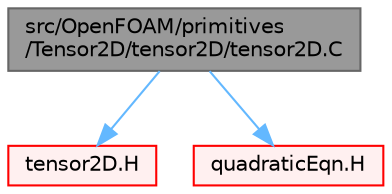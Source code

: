 digraph "src/OpenFOAM/primitives/Tensor2D/tensor2D/tensor2D.C"
{
 // LATEX_PDF_SIZE
  bgcolor="transparent";
  edge [fontname=Helvetica,fontsize=10,labelfontname=Helvetica,labelfontsize=10];
  node [fontname=Helvetica,fontsize=10,shape=box,height=0.2,width=0.4];
  Node1 [id="Node000001",label="src/OpenFOAM/primitives\l/Tensor2D/tensor2D/tensor2D.C",height=0.2,width=0.4,color="gray40", fillcolor="grey60", style="filled", fontcolor="black",tooltip=" "];
  Node1 -> Node2 [id="edge1_Node000001_Node000002",color="steelblue1",style="solid",tooltip=" "];
  Node2 [id="Node000002",label="tensor2D.H",height=0.2,width=0.4,color="red", fillcolor="#FFF0F0", style="filled",URL="$tensor2D_8H.html",tooltip=" "];
  Node1 -> Node102 [id="edge2_Node000001_Node000102",color="steelblue1",style="solid",tooltip=" "];
  Node102 [id="Node000102",label="quadraticEqn.H",height=0.2,width=0.4,color="red", fillcolor="#FFF0F0", style="filled",URL="$quadraticEqn_8H.html",tooltip=" "];
}
